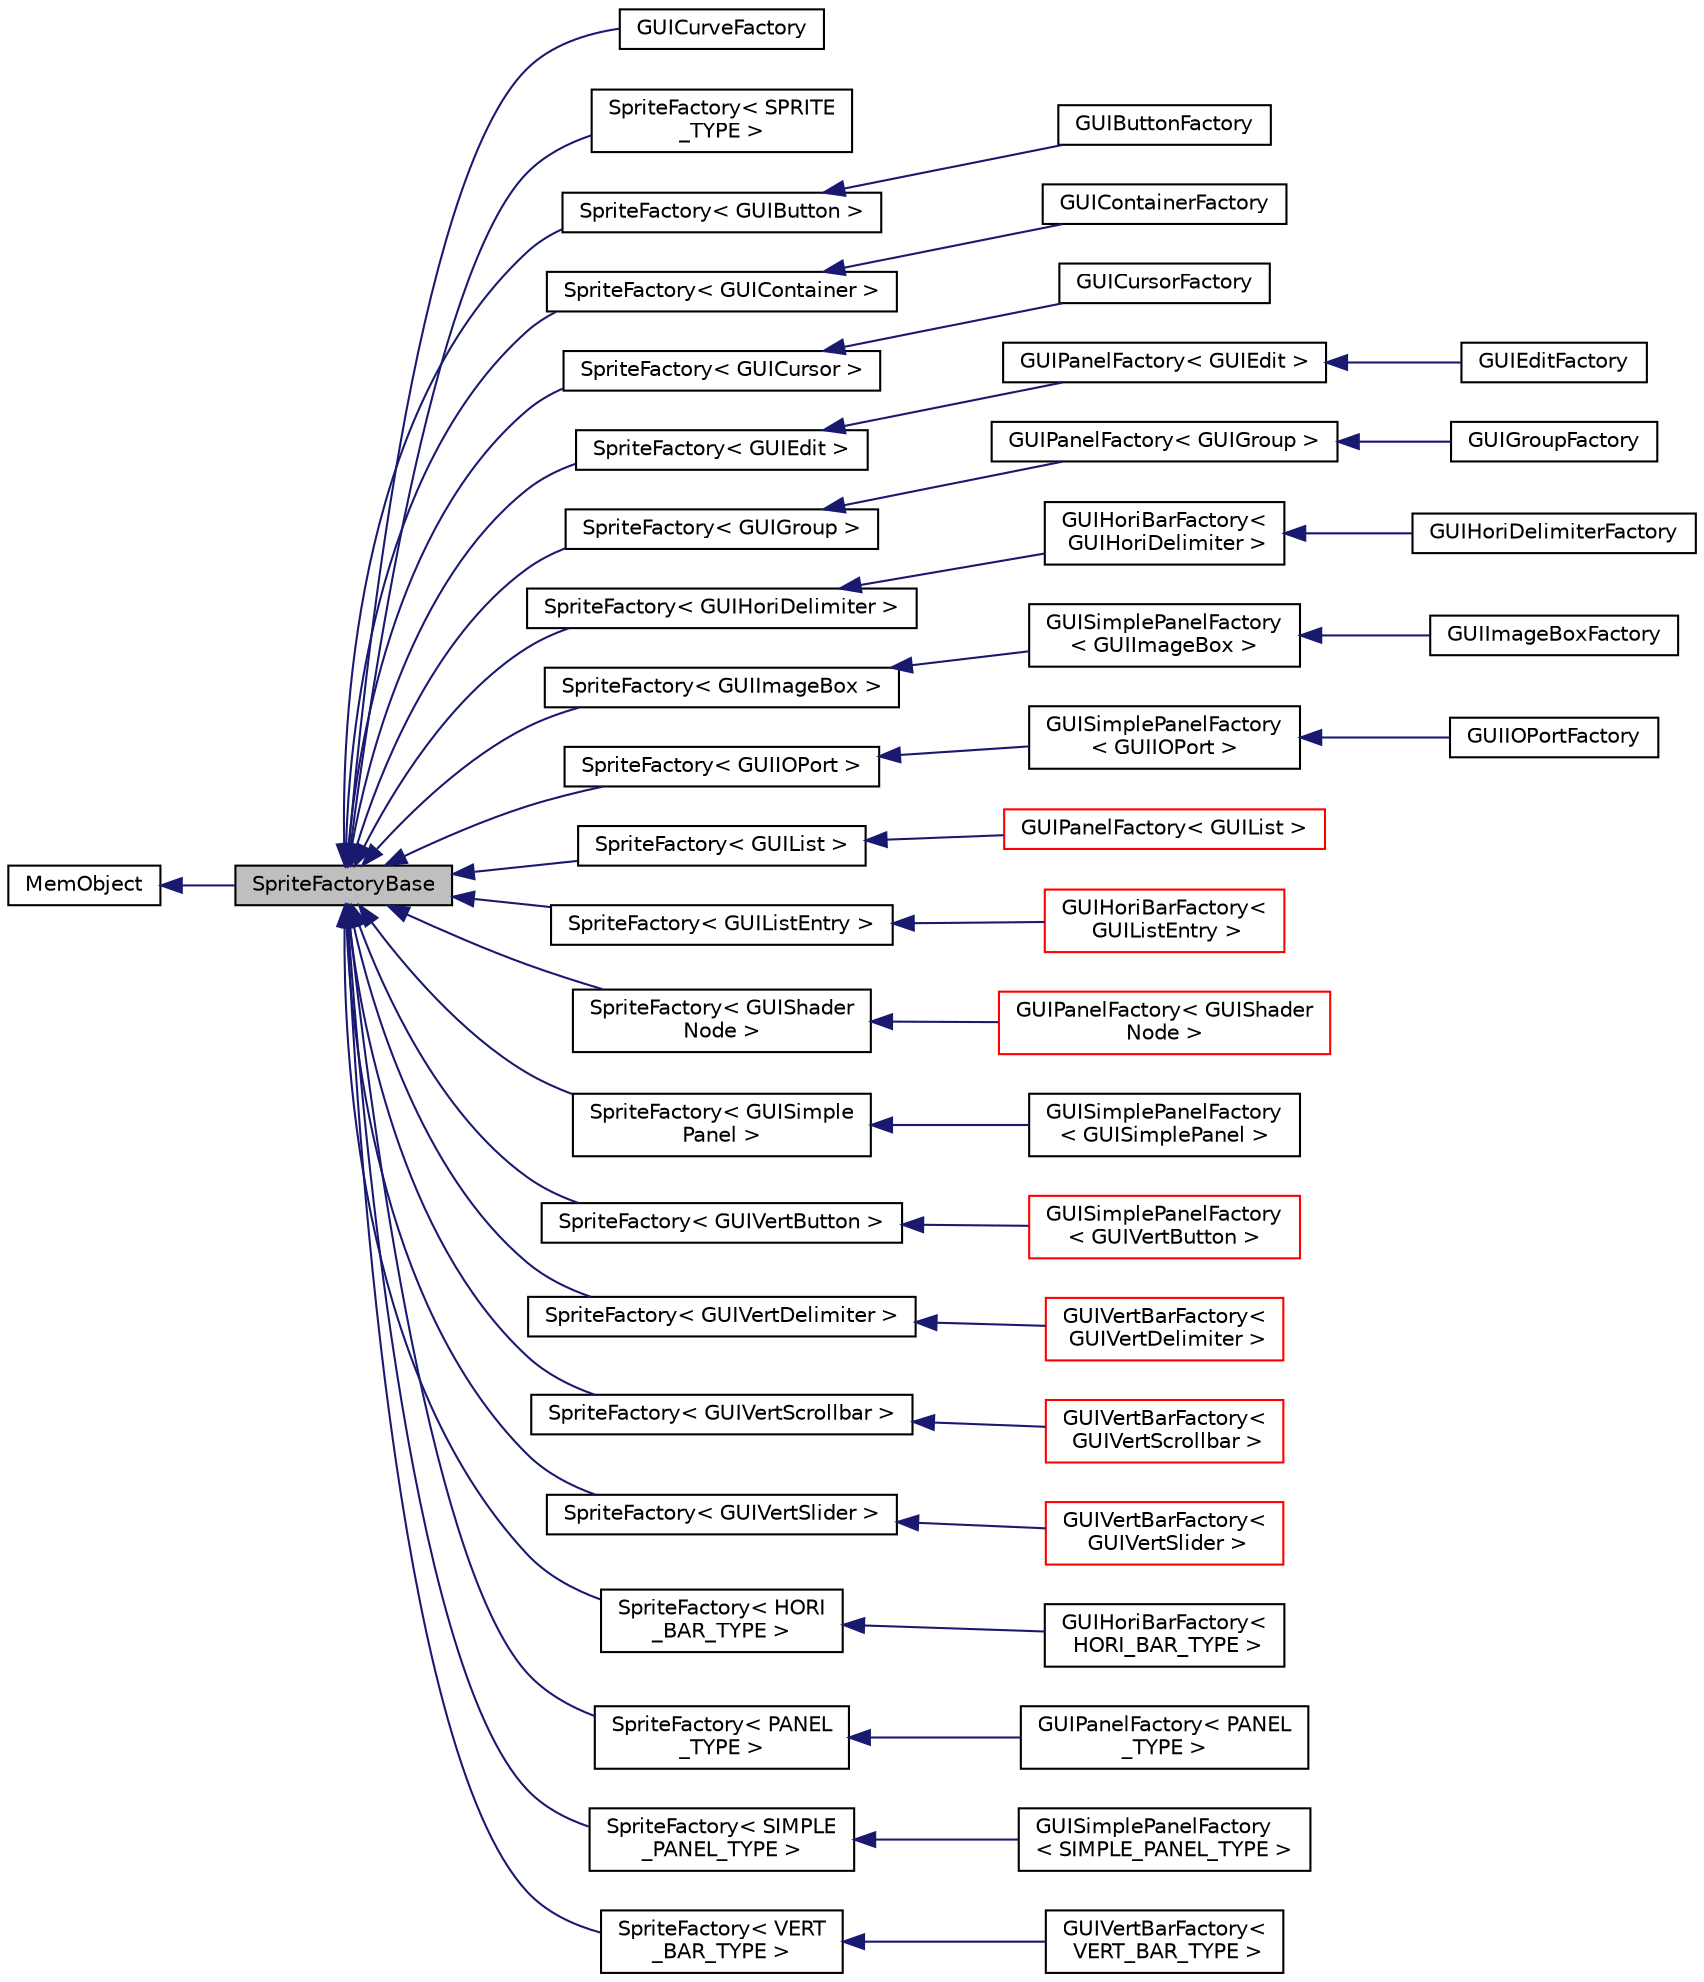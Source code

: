 digraph "SpriteFactoryBase"
{
  edge [fontname="Helvetica",fontsize="10",labelfontname="Helvetica",labelfontsize="10"];
  node [fontname="Helvetica",fontsize="10",shape=record];
  rankdir="LR";
  Node1 [label="SpriteFactoryBase",height=0.2,width=0.4,color="black", fillcolor="grey75", style="filled", fontcolor="black"];
  Node2 -> Node1 [dir="back",color="midnightblue",fontsize="10",style="solid",fontname="Helvetica"];
  Node2 [label="MemObject",height=0.2,width=0.4,color="black", fillcolor="white", style="filled",URL="$class_mem_object.html"];
  Node1 -> Node3 [dir="back",color="midnightblue",fontsize="10",style="solid",fontname="Helvetica"];
  Node3 [label="GUICurveFactory",height=0.2,width=0.4,color="black", fillcolor="white", style="filled",URL="$class_g_u_i_curve_factory.html"];
  Node1 -> Node4 [dir="back",color="midnightblue",fontsize="10",style="solid",fontname="Helvetica"];
  Node4 [label="SpriteFactory\< SPRITE\l_TYPE \>",height=0.2,width=0.4,color="black", fillcolor="white", style="filled",URL="$class_sprite_factory.html"];
  Node1 -> Node5 [dir="back",color="midnightblue",fontsize="10",style="solid",fontname="Helvetica"];
  Node5 [label="SpriteFactory\< GUIButton \>",height=0.2,width=0.4,color="black", fillcolor="white", style="filled",URL="$class_sprite_factory.html"];
  Node5 -> Node6 [dir="back",color="midnightblue",fontsize="10",style="solid",fontname="Helvetica"];
  Node6 [label="GUIButtonFactory",height=0.2,width=0.4,color="black", fillcolor="white", style="filled",URL="$class_g_u_i_button_factory.html"];
  Node1 -> Node7 [dir="back",color="midnightblue",fontsize="10",style="solid",fontname="Helvetica"];
  Node7 [label="SpriteFactory\< GUIContainer \>",height=0.2,width=0.4,color="black", fillcolor="white", style="filled",URL="$class_sprite_factory.html"];
  Node7 -> Node8 [dir="back",color="midnightblue",fontsize="10",style="solid",fontname="Helvetica"];
  Node8 [label="GUIContainerFactory",height=0.2,width=0.4,color="black", fillcolor="white", style="filled",URL="$class_g_u_i_container_factory.html"];
  Node1 -> Node9 [dir="back",color="midnightblue",fontsize="10",style="solid",fontname="Helvetica"];
  Node9 [label="SpriteFactory\< GUICursor \>",height=0.2,width=0.4,color="black", fillcolor="white", style="filled",URL="$class_sprite_factory.html"];
  Node9 -> Node10 [dir="back",color="midnightblue",fontsize="10",style="solid",fontname="Helvetica"];
  Node10 [label="GUICursorFactory",height=0.2,width=0.4,color="black", fillcolor="white", style="filled",URL="$class_g_u_i_cursor_factory.html"];
  Node1 -> Node11 [dir="back",color="midnightblue",fontsize="10",style="solid",fontname="Helvetica"];
  Node11 [label="SpriteFactory\< GUIEdit \>",height=0.2,width=0.4,color="black", fillcolor="white", style="filled",URL="$class_sprite_factory.html"];
  Node11 -> Node12 [dir="back",color="midnightblue",fontsize="10",style="solid",fontname="Helvetica"];
  Node12 [label="GUIPanelFactory\< GUIEdit \>",height=0.2,width=0.4,color="black", fillcolor="white", style="filled",URL="$class_g_u_i_panel_factory.html"];
  Node12 -> Node13 [dir="back",color="midnightblue",fontsize="10",style="solid",fontname="Helvetica"];
  Node13 [label="GUIEditFactory",height=0.2,width=0.4,color="black", fillcolor="white", style="filled",URL="$class_g_u_i_edit_factory.html"];
  Node1 -> Node14 [dir="back",color="midnightblue",fontsize="10",style="solid",fontname="Helvetica"];
  Node14 [label="SpriteFactory\< GUIGroup \>",height=0.2,width=0.4,color="black", fillcolor="white", style="filled",URL="$class_sprite_factory.html"];
  Node14 -> Node15 [dir="back",color="midnightblue",fontsize="10",style="solid",fontname="Helvetica"];
  Node15 [label="GUIPanelFactory\< GUIGroup \>",height=0.2,width=0.4,color="black", fillcolor="white", style="filled",URL="$class_g_u_i_panel_factory.html"];
  Node15 -> Node16 [dir="back",color="midnightblue",fontsize="10",style="solid",fontname="Helvetica"];
  Node16 [label="GUIGroupFactory",height=0.2,width=0.4,color="black", fillcolor="white", style="filled",URL="$class_g_u_i_group_factory.html"];
  Node1 -> Node17 [dir="back",color="midnightblue",fontsize="10",style="solid",fontname="Helvetica"];
  Node17 [label="SpriteFactory\< GUIHoriDelimiter \>",height=0.2,width=0.4,color="black", fillcolor="white", style="filled",URL="$class_sprite_factory.html"];
  Node17 -> Node18 [dir="back",color="midnightblue",fontsize="10",style="solid",fontname="Helvetica"];
  Node18 [label="GUIHoriBarFactory\<\l GUIHoriDelimiter \>",height=0.2,width=0.4,color="black", fillcolor="white", style="filled",URL="$class_g_u_i_hori_bar_factory.html"];
  Node18 -> Node19 [dir="back",color="midnightblue",fontsize="10",style="solid",fontname="Helvetica"];
  Node19 [label="GUIHoriDelimiterFactory",height=0.2,width=0.4,color="black", fillcolor="white", style="filled",URL="$class_g_u_i_hori_delimiter_factory.html",tooltip="GUIHoriDelimiterFactory. "];
  Node1 -> Node20 [dir="back",color="midnightblue",fontsize="10",style="solid",fontname="Helvetica"];
  Node20 [label="SpriteFactory\< GUIImageBox \>",height=0.2,width=0.4,color="black", fillcolor="white", style="filled",URL="$class_sprite_factory.html"];
  Node20 -> Node21 [dir="back",color="midnightblue",fontsize="10",style="solid",fontname="Helvetica"];
  Node21 [label="GUISimplePanelFactory\l\< GUIImageBox \>",height=0.2,width=0.4,color="black", fillcolor="white", style="filled",URL="$class_g_u_i_simple_panel_factory.html"];
  Node21 -> Node22 [dir="back",color="midnightblue",fontsize="10",style="solid",fontname="Helvetica"];
  Node22 [label="GUIImageBoxFactory",height=0.2,width=0.4,color="black", fillcolor="white", style="filled",URL="$class_g_u_i_image_box_factory.html",tooltip="GUIImageBoxFactory. "];
  Node1 -> Node23 [dir="back",color="midnightblue",fontsize="10",style="solid",fontname="Helvetica"];
  Node23 [label="SpriteFactory\< GUIIOPort \>",height=0.2,width=0.4,color="black", fillcolor="white", style="filled",URL="$class_sprite_factory.html"];
  Node23 -> Node24 [dir="back",color="midnightblue",fontsize="10",style="solid",fontname="Helvetica"];
  Node24 [label="GUISimplePanelFactory\l\< GUIIOPort \>",height=0.2,width=0.4,color="black", fillcolor="white", style="filled",URL="$class_g_u_i_simple_panel_factory.html"];
  Node24 -> Node25 [dir="back",color="midnightblue",fontsize="10",style="solid",fontname="Helvetica"];
  Node25 [label="GUIIOPortFactory",height=0.2,width=0.4,color="black", fillcolor="white", style="filled",URL="$class_g_u_i_i_o_port_factory.html"];
  Node1 -> Node26 [dir="back",color="midnightblue",fontsize="10",style="solid",fontname="Helvetica"];
  Node26 [label="SpriteFactory\< GUIList \>",height=0.2,width=0.4,color="black", fillcolor="white", style="filled",URL="$class_sprite_factory.html"];
  Node26 -> Node27 [dir="back",color="midnightblue",fontsize="10",style="solid",fontname="Helvetica"];
  Node27 [label="GUIPanelFactory\< GUIList \>",height=0.2,width=0.4,color="red", fillcolor="white", style="filled",URL="$class_g_u_i_panel_factory.html"];
  Node1 -> Node28 [dir="back",color="midnightblue",fontsize="10",style="solid",fontname="Helvetica"];
  Node28 [label="SpriteFactory\< GUIListEntry \>",height=0.2,width=0.4,color="black", fillcolor="white", style="filled",URL="$class_sprite_factory.html"];
  Node28 -> Node29 [dir="back",color="midnightblue",fontsize="10",style="solid",fontname="Helvetica"];
  Node29 [label="GUIHoriBarFactory\<\l GUIListEntry \>",height=0.2,width=0.4,color="red", fillcolor="white", style="filled",URL="$class_g_u_i_hori_bar_factory.html"];
  Node1 -> Node30 [dir="back",color="midnightblue",fontsize="10",style="solid",fontname="Helvetica"];
  Node30 [label="SpriteFactory\< GUIShader\lNode \>",height=0.2,width=0.4,color="black", fillcolor="white", style="filled",URL="$class_sprite_factory.html"];
  Node30 -> Node31 [dir="back",color="midnightblue",fontsize="10",style="solid",fontname="Helvetica"];
  Node31 [label="GUIPanelFactory\< GUIShader\lNode \>",height=0.2,width=0.4,color="red", fillcolor="white", style="filled",URL="$class_g_u_i_panel_factory.html"];
  Node1 -> Node32 [dir="back",color="midnightblue",fontsize="10",style="solid",fontname="Helvetica"];
  Node32 [label="SpriteFactory\< GUISimple\lPanel \>",height=0.2,width=0.4,color="black", fillcolor="white", style="filled",URL="$class_sprite_factory.html"];
  Node32 -> Node33 [dir="back",color="midnightblue",fontsize="10",style="solid",fontname="Helvetica"];
  Node33 [label="GUISimplePanelFactory\l\< GUISimplePanel \>",height=0.2,width=0.4,color="black", fillcolor="white", style="filled",URL="$class_g_u_i_simple_panel_factory.html"];
  Node1 -> Node34 [dir="back",color="midnightblue",fontsize="10",style="solid",fontname="Helvetica"];
  Node34 [label="SpriteFactory\< GUIVertButton \>",height=0.2,width=0.4,color="black", fillcolor="white", style="filled",URL="$class_sprite_factory.html"];
  Node34 -> Node35 [dir="back",color="midnightblue",fontsize="10",style="solid",fontname="Helvetica"];
  Node35 [label="GUISimplePanelFactory\l\< GUIVertButton \>",height=0.2,width=0.4,color="red", fillcolor="white", style="filled",URL="$class_g_u_i_simple_panel_factory.html"];
  Node1 -> Node36 [dir="back",color="midnightblue",fontsize="10",style="solid",fontname="Helvetica"];
  Node36 [label="SpriteFactory\< GUIVertDelimiter \>",height=0.2,width=0.4,color="black", fillcolor="white", style="filled",URL="$class_sprite_factory.html"];
  Node36 -> Node37 [dir="back",color="midnightblue",fontsize="10",style="solid",fontname="Helvetica"];
  Node37 [label="GUIVertBarFactory\<\l GUIVertDelimiter \>",height=0.2,width=0.4,color="red", fillcolor="white", style="filled",URL="$class_g_u_i_vert_bar_factory.html"];
  Node1 -> Node38 [dir="back",color="midnightblue",fontsize="10",style="solid",fontname="Helvetica"];
  Node38 [label="SpriteFactory\< GUIVertScrollbar \>",height=0.2,width=0.4,color="black", fillcolor="white", style="filled",URL="$class_sprite_factory.html"];
  Node38 -> Node39 [dir="back",color="midnightblue",fontsize="10",style="solid",fontname="Helvetica"];
  Node39 [label="GUIVertBarFactory\<\l GUIVertScrollbar \>",height=0.2,width=0.4,color="red", fillcolor="white", style="filled",URL="$class_g_u_i_vert_bar_factory.html"];
  Node1 -> Node40 [dir="back",color="midnightblue",fontsize="10",style="solid",fontname="Helvetica"];
  Node40 [label="SpriteFactory\< GUIVertSlider \>",height=0.2,width=0.4,color="black", fillcolor="white", style="filled",URL="$class_sprite_factory.html"];
  Node40 -> Node41 [dir="back",color="midnightblue",fontsize="10",style="solid",fontname="Helvetica"];
  Node41 [label="GUIVertBarFactory\<\l GUIVertSlider \>",height=0.2,width=0.4,color="red", fillcolor="white", style="filled",URL="$class_g_u_i_vert_bar_factory.html"];
  Node1 -> Node42 [dir="back",color="midnightblue",fontsize="10",style="solid",fontname="Helvetica"];
  Node42 [label="SpriteFactory\< HORI\l_BAR_TYPE \>",height=0.2,width=0.4,color="black", fillcolor="white", style="filled",URL="$class_sprite_factory.html"];
  Node42 -> Node43 [dir="back",color="midnightblue",fontsize="10",style="solid",fontname="Helvetica"];
  Node43 [label="GUIHoriBarFactory\<\l HORI_BAR_TYPE \>",height=0.2,width=0.4,color="black", fillcolor="white", style="filled",URL="$class_g_u_i_hori_bar_factory.html"];
  Node1 -> Node44 [dir="back",color="midnightblue",fontsize="10",style="solid",fontname="Helvetica"];
  Node44 [label="SpriteFactory\< PANEL\l_TYPE \>",height=0.2,width=0.4,color="black", fillcolor="white", style="filled",URL="$class_sprite_factory.html"];
  Node44 -> Node45 [dir="back",color="midnightblue",fontsize="10",style="solid",fontname="Helvetica"];
  Node45 [label="GUIPanelFactory\< PANEL\l_TYPE \>",height=0.2,width=0.4,color="black", fillcolor="white", style="filled",URL="$class_g_u_i_panel_factory.html"];
  Node1 -> Node46 [dir="back",color="midnightblue",fontsize="10",style="solid",fontname="Helvetica"];
  Node46 [label="SpriteFactory\< SIMPLE\l_PANEL_TYPE \>",height=0.2,width=0.4,color="black", fillcolor="white", style="filled",URL="$class_sprite_factory.html"];
  Node46 -> Node47 [dir="back",color="midnightblue",fontsize="10",style="solid",fontname="Helvetica"];
  Node47 [label="GUISimplePanelFactory\l\< SIMPLE_PANEL_TYPE \>",height=0.2,width=0.4,color="black", fillcolor="white", style="filled",URL="$class_g_u_i_simple_panel_factory.html"];
  Node1 -> Node48 [dir="back",color="midnightblue",fontsize="10",style="solid",fontname="Helvetica"];
  Node48 [label="SpriteFactory\< VERT\l_BAR_TYPE \>",height=0.2,width=0.4,color="black", fillcolor="white", style="filled",URL="$class_sprite_factory.html"];
  Node48 -> Node49 [dir="back",color="midnightblue",fontsize="10",style="solid",fontname="Helvetica"];
  Node49 [label="GUIVertBarFactory\<\l VERT_BAR_TYPE \>",height=0.2,width=0.4,color="black", fillcolor="white", style="filled",URL="$class_g_u_i_vert_bar_factory.html"];
}
